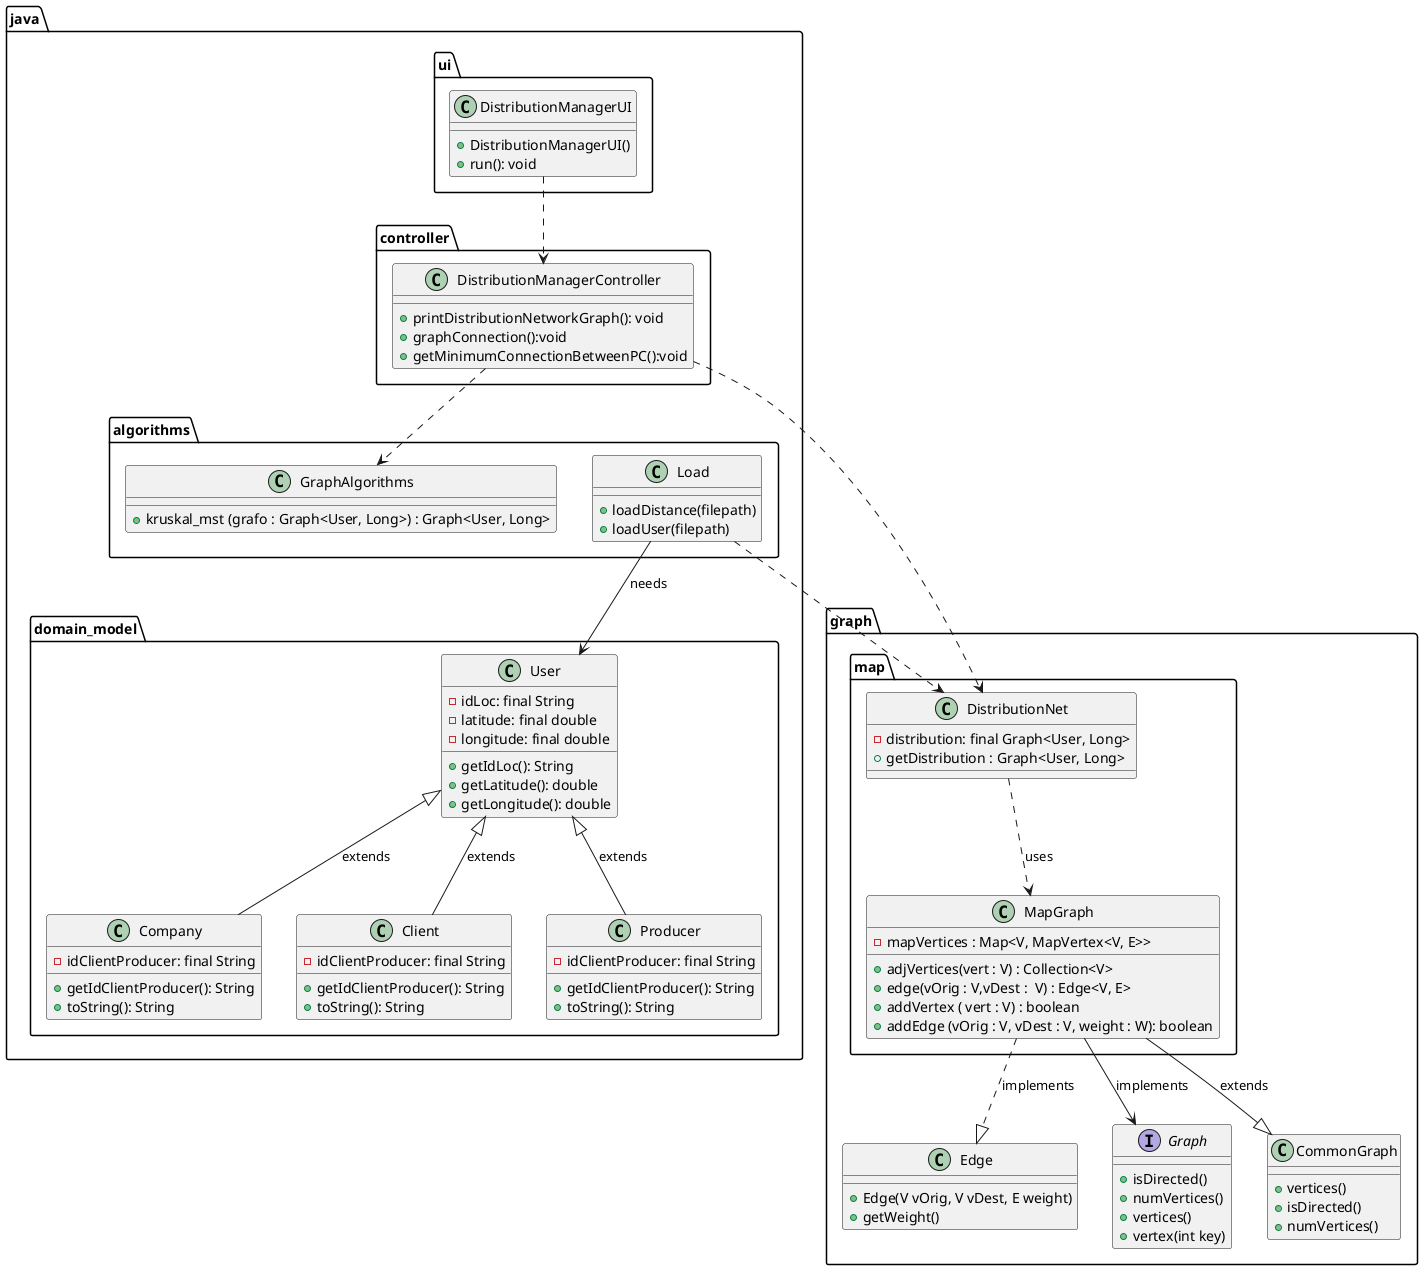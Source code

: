 @startuml
'https://plantuml.com/class-diagram


package java <<Folder>>{

package algorithms <<Folder>> {

class Load{
+loadDistance(filepath)
+loadUser(filepath)
}


class GraphAlgorithms{
+ kruskal_mst (grafo : Graph<User, Long>) : Graph<User, Long>
}

}


package controller <<Folder>> {
class DistributionManagerController{
+printDistributionNetworkGraph(): void
+graphConnection():void
+getMinimumConnectionBetweenPC():void
}

}

package ui <<Folder>> {
class DistributionManagerUI{
+DistributionManagerUI()
+run(): void
}


}
package domain_model <<Folder>> {

class User{
-idLoc: final String
-latitude: final double
-longitude: final double

+getIdLoc(): String
+getLatitude(): double
+getLongitude(): double

}
class Company{
 -idClientProducer: final String

 +getIdClientProducer(): String
 +toString(): String
}
class Client{
 -idClientProducer: final String

 +getIdClientProducer(): String
 +toString(): String
}

class Producer{
 -idClientProducer: final String

 +getIdClientProducer(): String
 +toString(): String
}

}

}

package graph <<Folder>> {
package map <<Folder>> {
class MapGraph{
- mapVertices : Map<V, MapVertex<V, E>>
+ adjVertices(vert : V) : Collection<V>
+ edge(vOrig : V,vDest :  V) : Edge<V, E>
+ addVertex ( vert : V) : boolean
+ addEdge (vOrig : V, vDest : V, weight : W): boolean


}
class DistributionNet{
 -distribution: final Graph<User, Long>
 +getDistribution : Graph<User, Long>

}
}

class Edge{
+Edge(V vOrig, V vDest, E weight)
+getWeight()
}

Interface Graph{
+isDirected()
+numVertices()
+vertices()
+vertex(int key)
}



class CommonGraph{
+vertices()
+isDirected()
+numVertices()
}
}


DistributionManagerUI ..> DistributionManagerController

DistributionManagerController ..> GraphAlgorithms
DistributionManagerController ..> DistributionNet

Load -->  User:  needs
Load ..> DistributionNet


User <|--  Company: extends
User <|-- Client: extends
User <|-- Producer: extends

DistributionNet ..> MapGraph: uses

MapGraph --> Graph : implements
MapGraph --|> CommonGraph : extends
MapGraph ..|> Edge : implements

@enduml